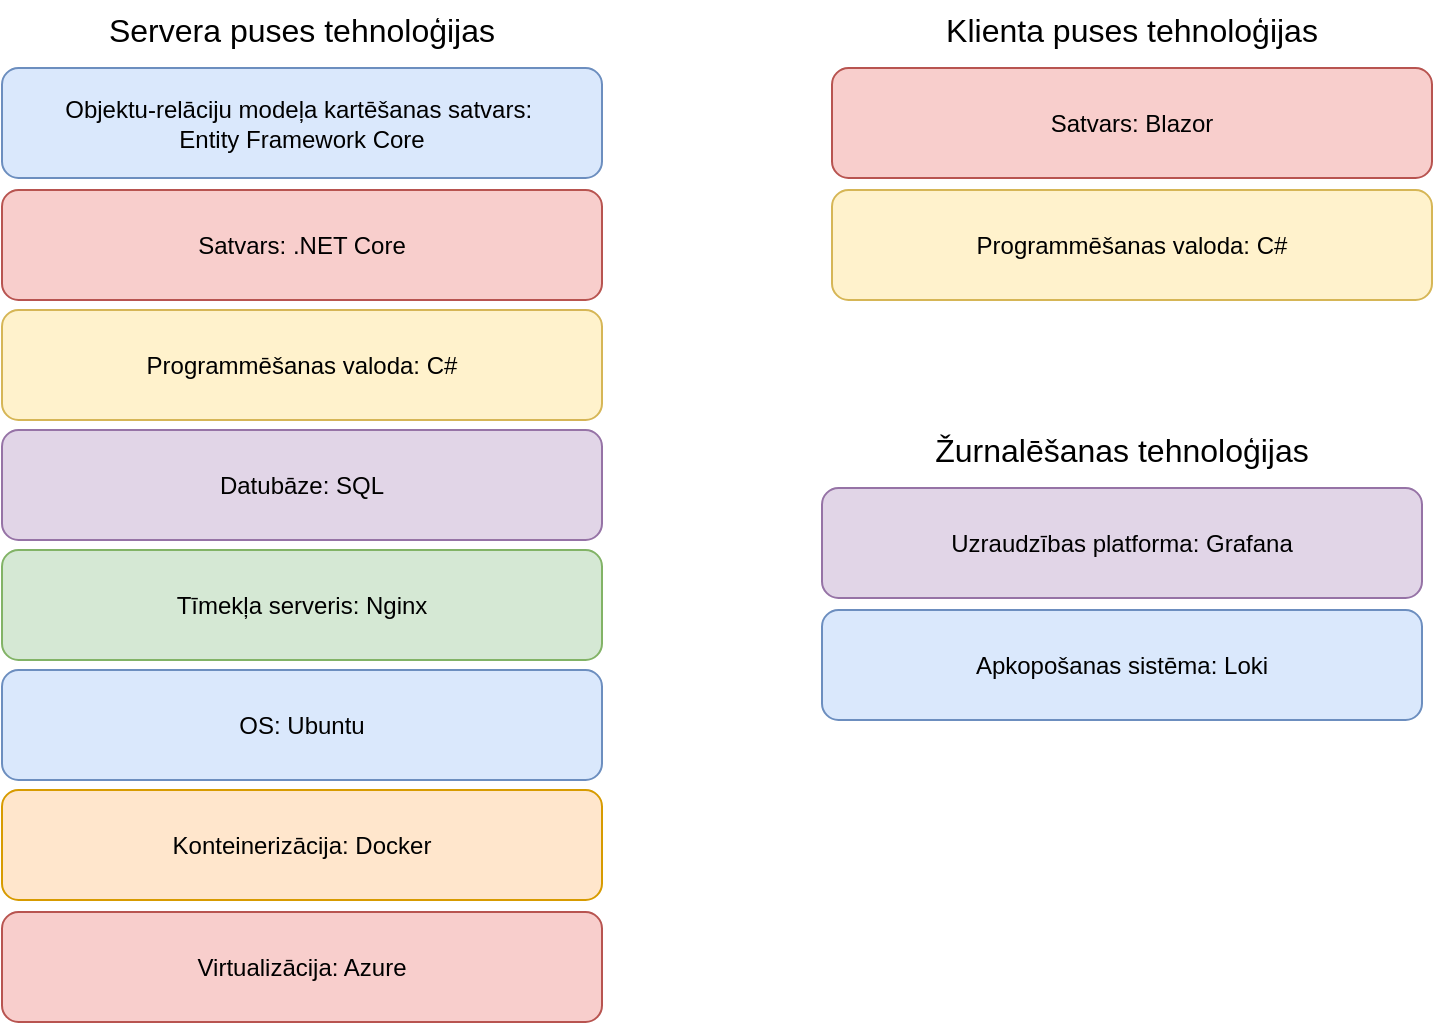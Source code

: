 <mxfile version="26.0.5">
  <diagram name="Page-1" id="6Qpehkt9wiD5aw7x05cO">
    <mxGraphModel dx="-266" dy="900" grid="1" gridSize="10" guides="1" tooltips="1" connect="1" arrows="1" fold="1" page="1" pageScale="1" pageWidth="850" pageHeight="1100" math="0" shadow="0">
      <root>
        <mxCell id="0" />
        <mxCell id="1" parent="0" />
        <mxCell id="Iqhli9ytjHp4ELT-kDA0-1" value="OS: Ubuntu" style="rounded=1;whiteSpace=wrap;html=1;fillColor=#dae8fc;strokeColor=#6c8ebf;" parent="1" vertex="1">
          <mxGeometry x="1780" y="565" width="300" height="55" as="geometry" />
        </mxCell>
        <mxCell id="Iqhli9ytjHp4ELT-kDA0-2" value="Datubāze: SQL" style="rounded=1;whiteSpace=wrap;html=1;fillColor=#e1d5e7;strokeColor=#9673a6;" parent="1" vertex="1">
          <mxGeometry x="1780" y="445" width="300" height="55" as="geometry" />
        </mxCell>
        <mxCell id="Iqhli9ytjHp4ELT-kDA0-3" value="Tīmekļa serveris: Nginx" style="rounded=1;whiteSpace=wrap;html=1;fillColor=#d5e8d4;strokeColor=#82b366;" parent="1" vertex="1">
          <mxGeometry x="1780" y="505" width="300" height="55" as="geometry" />
        </mxCell>
        <mxCell id="Iqhli9ytjHp4ELT-kDA0-4" value="Konteinerizācija: Docker" style="rounded=1;whiteSpace=wrap;html=1;fillColor=#ffe6cc;strokeColor=#d79b00;" parent="1" vertex="1">
          <mxGeometry x="1780" y="625" width="300" height="55" as="geometry" />
        </mxCell>
        <mxCell id="Iqhli9ytjHp4ELT-kDA0-5" value="Programmēšanas valoda: C#" style="rounded=1;whiteSpace=wrap;html=1;fillColor=#fff2cc;strokeColor=#d6b656;" parent="1" vertex="1">
          <mxGeometry x="1780" y="385" width="300" height="55" as="geometry" />
        </mxCell>
        <mxCell id="Iqhli9ytjHp4ELT-kDA0-6" value="Satvars: .NET Core" style="rounded=1;whiteSpace=wrap;html=1;fillColor=#f8cecc;strokeColor=#b85450;" parent="1" vertex="1">
          <mxGeometry x="1780" y="325" width="300" height="55" as="geometry" />
        </mxCell>
        <mxCell id="Iqhli9ytjHp4ELT-kDA0-7" value="Virtualizācija: Azure" style="rounded=1;whiteSpace=wrap;html=1;fillColor=#f8cecc;strokeColor=#b85450;" parent="1" vertex="1">
          <mxGeometry x="1780" y="686" width="300" height="55" as="geometry" />
        </mxCell>
        <mxCell id="Iqhli9ytjHp4ELT-kDA0-8" value="Servera puses tehnoloģijas" style="text;html=1;align=center;verticalAlign=middle;whiteSpace=wrap;rounded=0;fontSize=16;fontStyle=0" parent="1" vertex="1">
          <mxGeometry x="1820" y="230" width="220" height="30" as="geometry" />
        </mxCell>
        <mxCell id="Iqhli9ytjHp4ELT-kDA0-9" value="Klienta puses tehnoloģijas" style="text;html=1;align=center;verticalAlign=middle;whiteSpace=wrap;rounded=0;fontSize=16;" parent="1" vertex="1">
          <mxGeometry x="2250" y="230" width="190" height="30" as="geometry" />
        </mxCell>
        <mxCell id="Iqhli9ytjHp4ELT-kDA0-10" value="Satvars: Blazor" style="rounded=1;whiteSpace=wrap;html=1;fillColor=#f8cecc;strokeColor=#b85450;" parent="1" vertex="1">
          <mxGeometry x="2195" y="264" width="300" height="55" as="geometry" />
        </mxCell>
        <mxCell id="Iqhli9ytjHp4ELT-kDA0-11" value="Programmēšanas valoda: C#" style="rounded=1;whiteSpace=wrap;html=1;fillColor=#fff2cc;strokeColor=#d6b656;" parent="1" vertex="1">
          <mxGeometry x="2195" y="325" width="300" height="55" as="geometry" />
        </mxCell>
        <mxCell id="Iqhli9ytjHp4ELT-kDA0-12" value="Objektu-relāciju modeļa kartēšanas satvars:&amp;nbsp;&lt;div&gt;Entity Framework Core&lt;/div&gt;" style="rounded=1;whiteSpace=wrap;html=1;fillColor=#dae8fc;strokeColor=#6c8ebf;" parent="1" vertex="1">
          <mxGeometry x="1780" y="264" width="300" height="55" as="geometry" />
        </mxCell>
        <mxCell id="Fqm-5FKiJBGQsolp3Etm-1" value="Žurnalēšanas tehnoloģijas" style="text;html=1;align=center;verticalAlign=middle;whiteSpace=wrap;rounded=0;fontSize=16;" vertex="1" parent="1">
          <mxGeometry x="2245" y="440" width="190" height="30" as="geometry" />
        </mxCell>
        <mxCell id="Fqm-5FKiJBGQsolp3Etm-2" value="Uzraudzības platforma: Grafana" style="rounded=1;whiteSpace=wrap;html=1;fillColor=#e1d5e7;strokeColor=#9673a6;" vertex="1" parent="1">
          <mxGeometry x="2190" y="474" width="300" height="55" as="geometry" />
        </mxCell>
        <mxCell id="Fqm-5FKiJBGQsolp3Etm-3" value="Apkopošanas sistēma: Loki" style="rounded=1;whiteSpace=wrap;html=1;fillColor=#dae8fc;strokeColor=#6c8ebf;" vertex="1" parent="1">
          <mxGeometry x="2190" y="535" width="300" height="55" as="geometry" />
        </mxCell>
      </root>
    </mxGraphModel>
  </diagram>
</mxfile>
